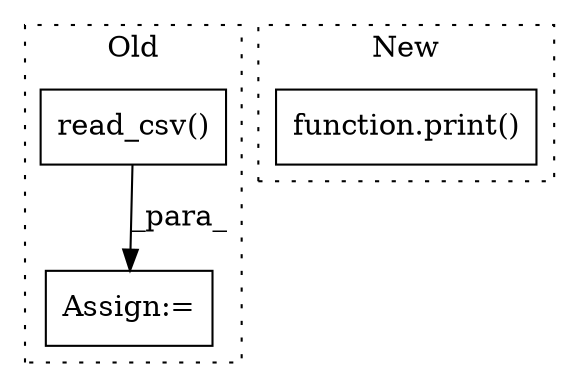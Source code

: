digraph G {
subgraph cluster0 {
1 [label="read_csv()" a="75" s="9722,9800" l="12,11" shape="box"];
3 [label="Assign:=" a="68" s="10297" l="3" shape="box"];
label = "Old";
style="dotted";
}
subgraph cluster1 {
2 [label="function.print()" a="75" s="6193,6216" l="6,1" shape="box"];
label = "New";
style="dotted";
}
1 -> 3 [label="_para_"];
}